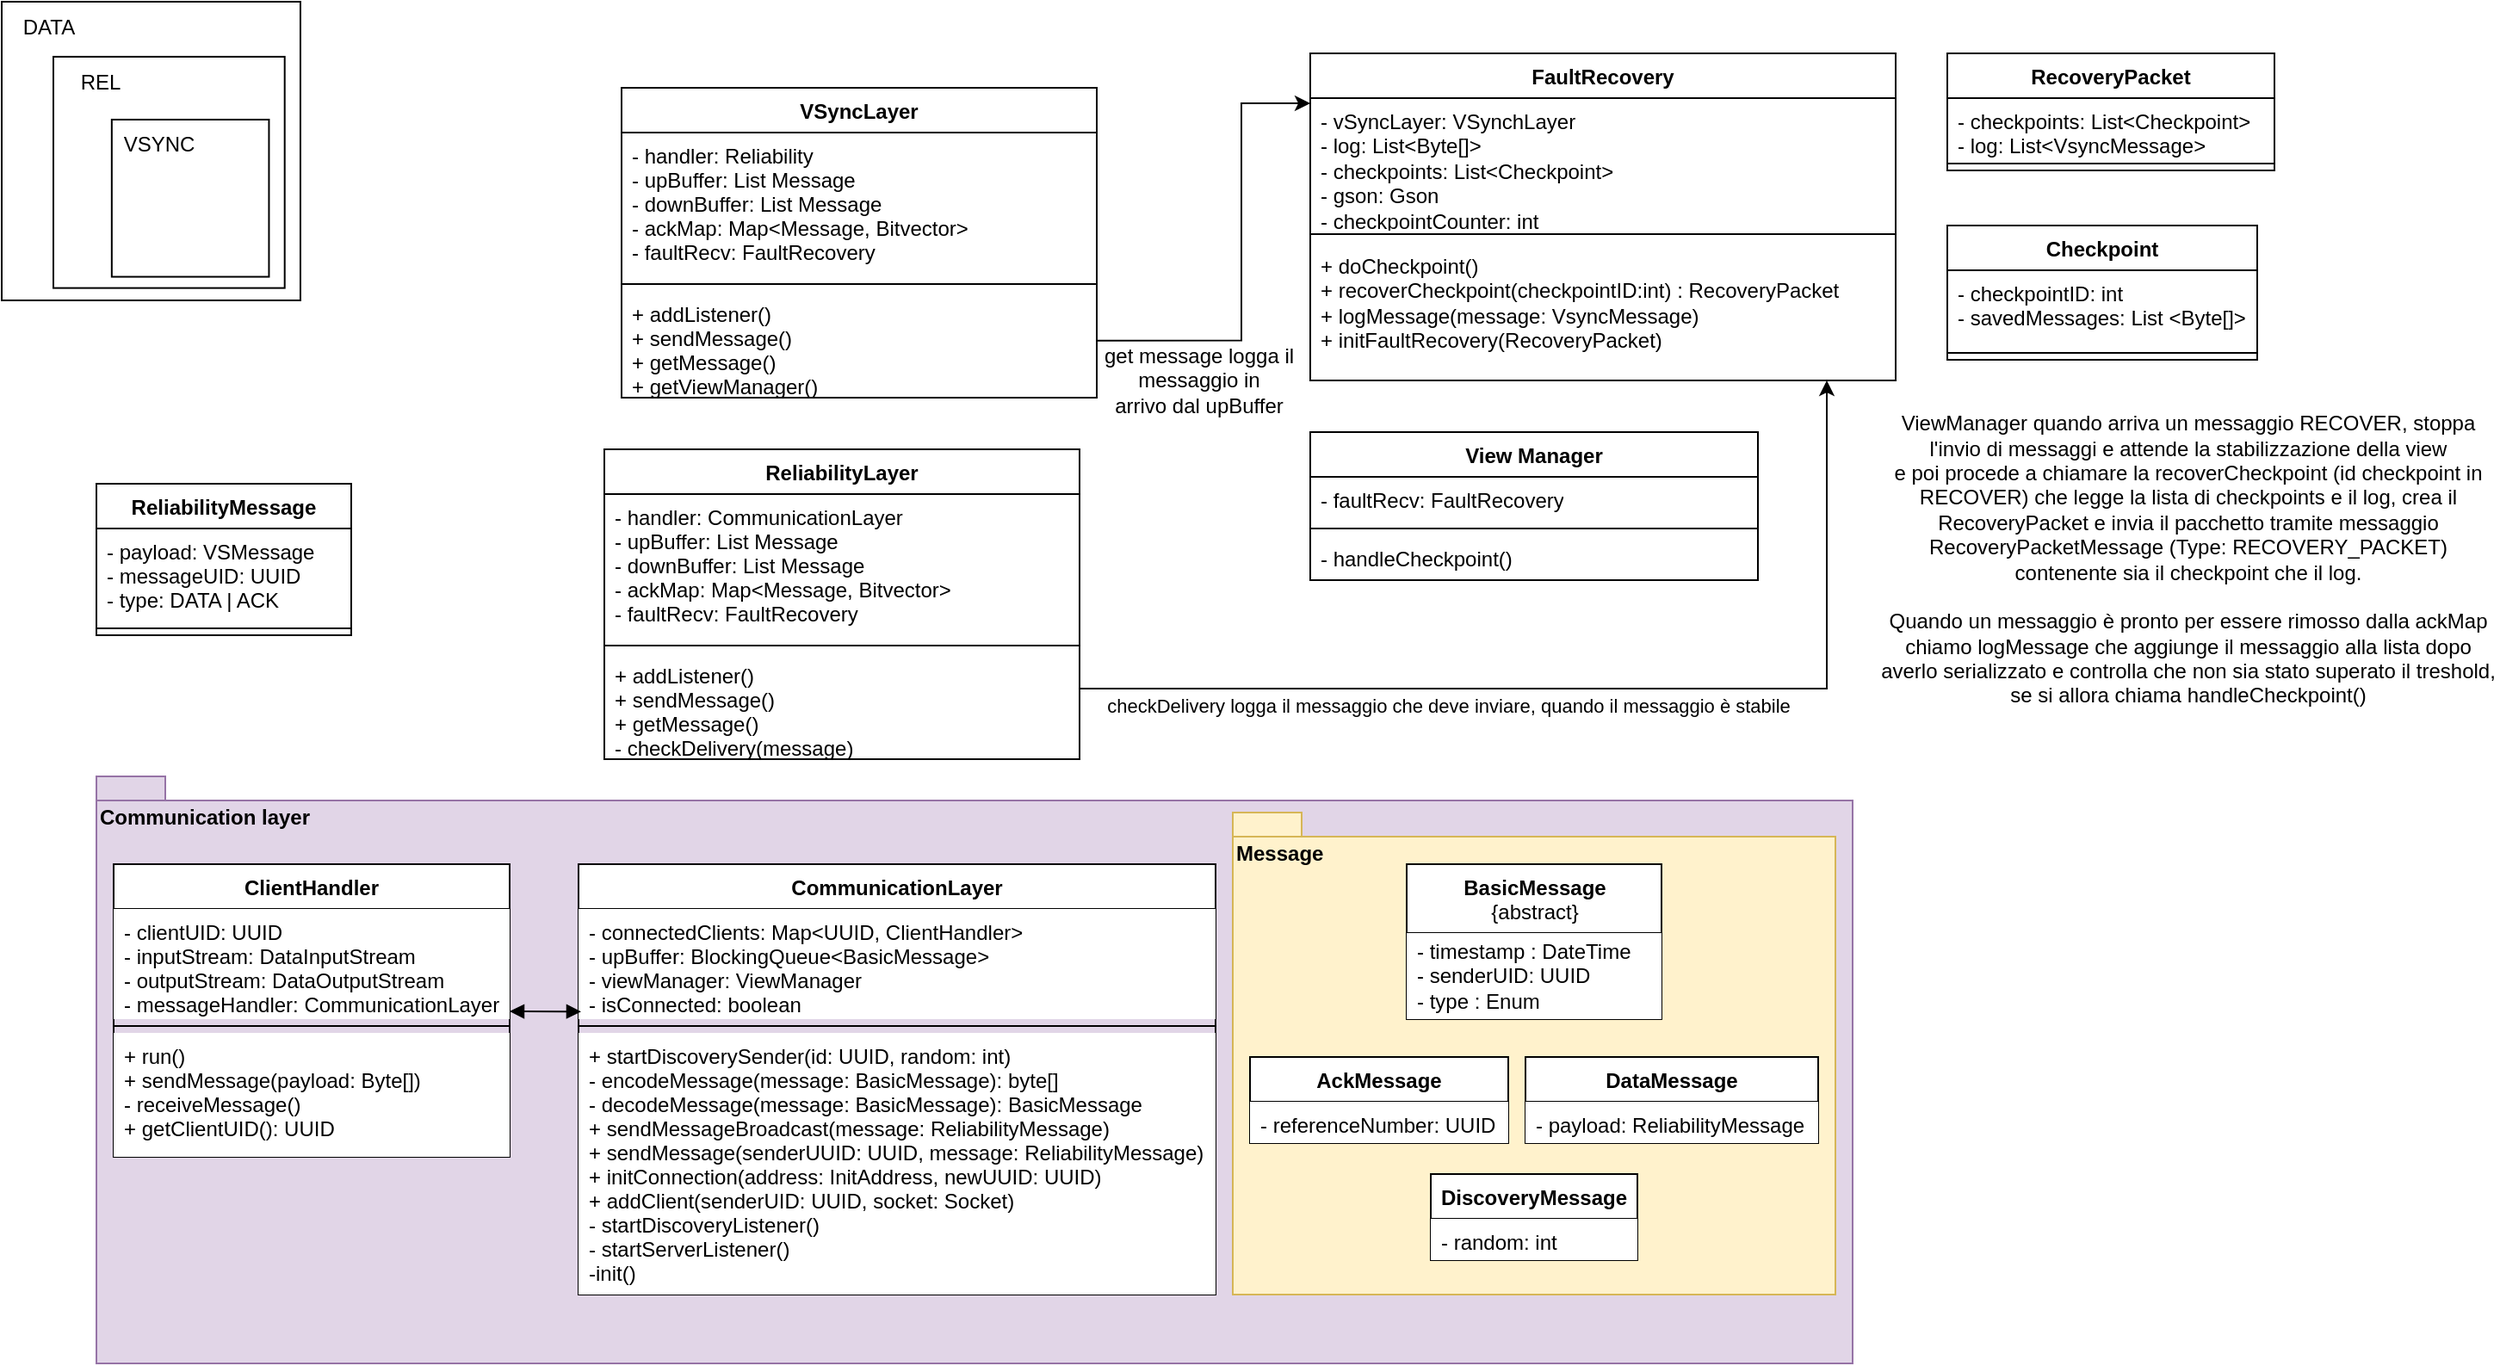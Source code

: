 <mxfile version="21.6.8" type="device" pages="2">
  <diagram id="uH54kyftliJ96vURA3TG" name="UML">
    <mxGraphModel dx="1120" dy="452" grid="1" gridSize="10" guides="1" tooltips="1" connect="1" arrows="1" fold="1" page="1" pageScale="1" pageWidth="1169" pageHeight="827" background="none" math="0" shadow="0">
      <root>
        <mxCell id="0" />
        <mxCell id="1" parent="0" />
        <mxCell id="1DaD0b_Yj19bJ4eFErKd-13" value="ReliabilityLayer" style="swimlane;fontStyle=1;align=center;verticalAlign=top;childLayout=stackLayout;horizontal=1;startSize=26;horizontalStack=0;resizeParent=1;resizeParentMax=0;resizeLast=0;collapsible=1;marginBottom=0;" parent="1" vertex="1">
          <mxGeometry x="370" y="280" width="276" height="180" as="geometry" />
        </mxCell>
        <mxCell id="1DaD0b_Yj19bJ4eFErKd-14" value="- handler: CommunicationLayer&#xa;- upBuffer: List Message&#xa;- downBuffer: List Message&#xa;- ackMap: Map&lt;Message, Bitvector&gt;&#xa;- faultRecv: FaultRecovery" style="text;strokeColor=none;fillColor=none;align=left;verticalAlign=top;spacingLeft=4;spacingRight=4;overflow=hidden;rotatable=0;points=[[0,0.5],[1,0.5]];portConstraint=eastwest;" parent="1DaD0b_Yj19bJ4eFErKd-13" vertex="1">
          <mxGeometry y="26" width="276" height="84" as="geometry" />
        </mxCell>
        <mxCell id="1DaD0b_Yj19bJ4eFErKd-15" value="" style="line;strokeWidth=1;fillColor=none;align=left;verticalAlign=middle;spacingTop=-1;spacingLeft=3;spacingRight=3;rotatable=0;labelPosition=right;points=[];portConstraint=eastwest;strokeColor=inherit;" parent="1DaD0b_Yj19bJ4eFErKd-13" vertex="1">
          <mxGeometry y="110" width="276" height="8" as="geometry" />
        </mxCell>
        <mxCell id="1DaD0b_Yj19bJ4eFErKd-16" value="+ addListener()&#xa;+ sendMessage()&#xa;+ getMessage()&#xa;- checkDelivery(message)&#xa;" style="text;strokeColor=none;fillColor=none;align=left;verticalAlign=top;spacingLeft=4;spacingRight=4;overflow=hidden;rotatable=0;points=[[0,0.5],[1,0.5]];portConstraint=eastwest;" parent="1DaD0b_Yj19bJ4eFErKd-13" vertex="1">
          <mxGeometry y="118" width="276" height="62" as="geometry" />
        </mxCell>
        <mxCell id="1DaD0b_Yj19bJ4eFErKd-17" value="ReliabilityMessage" style="swimlane;fontStyle=1;align=center;verticalAlign=top;childLayout=stackLayout;horizontal=1;startSize=26;horizontalStack=0;resizeParent=1;resizeParentMax=0;resizeLast=0;collapsible=1;marginBottom=0;" parent="1" vertex="1">
          <mxGeometry x="75" y="300" width="148" height="88" as="geometry" />
        </mxCell>
        <mxCell id="1DaD0b_Yj19bJ4eFErKd-18" value="- payload: VSMessage&#xa;- messageUID: UUID&#xa;- type: DATA | ACK" style="text;strokeColor=none;fillColor=none;align=left;verticalAlign=top;spacingLeft=4;spacingRight=4;overflow=hidden;rotatable=0;points=[[0,0.5],[1,0.5]];portConstraint=eastwest;" parent="1DaD0b_Yj19bJ4eFErKd-17" vertex="1">
          <mxGeometry y="26" width="148" height="54" as="geometry" />
        </mxCell>
        <mxCell id="1DaD0b_Yj19bJ4eFErKd-19" value="" style="line;strokeWidth=1;fillColor=none;align=left;verticalAlign=middle;spacingTop=-1;spacingLeft=3;spacingRight=3;rotatable=0;labelPosition=right;points=[];portConstraint=eastwest;strokeColor=inherit;" parent="1DaD0b_Yj19bJ4eFErKd-17" vertex="1">
          <mxGeometry y="80" width="148" height="8" as="geometry" />
        </mxCell>
        <mxCell id="1DaD0b_Yj19bJ4eFErKd-21" value="VSyncLayer" style="swimlane;fontStyle=1;align=center;verticalAlign=top;childLayout=stackLayout;horizontal=1;startSize=26;horizontalStack=0;resizeParent=1;resizeParentMax=0;resizeLast=0;collapsible=1;marginBottom=0;" parent="1" vertex="1">
          <mxGeometry x="380" y="70" width="276" height="180" as="geometry" />
        </mxCell>
        <mxCell id="1DaD0b_Yj19bJ4eFErKd-22" value="- handler: Reliability&#xa;- upBuffer: List Message&#xa;- downBuffer: List Message&#xa;- ackMap: Map&lt;Message, Bitvector&gt;&#xa;- faultRecv: FaultRecovery" style="text;strokeColor=none;fillColor=none;align=left;verticalAlign=top;spacingLeft=4;spacingRight=4;overflow=hidden;rotatable=0;points=[[0,0.5],[1,0.5]];portConstraint=eastwest;" parent="1DaD0b_Yj19bJ4eFErKd-21" vertex="1">
          <mxGeometry y="26" width="276" height="84" as="geometry" />
        </mxCell>
        <mxCell id="1DaD0b_Yj19bJ4eFErKd-23" value="" style="line;strokeWidth=1;fillColor=none;align=left;verticalAlign=middle;spacingTop=-1;spacingLeft=3;spacingRight=3;rotatable=0;labelPosition=right;points=[];portConstraint=eastwest;strokeColor=inherit;" parent="1DaD0b_Yj19bJ4eFErKd-21" vertex="1">
          <mxGeometry y="110" width="276" height="8" as="geometry" />
        </mxCell>
        <mxCell id="1DaD0b_Yj19bJ4eFErKd-24" value="+ addListener()&#xa;+ sendMessage()&#xa;+ getMessage()&#xa;+ getViewManager()" style="text;strokeColor=none;fillColor=none;align=left;verticalAlign=top;spacingLeft=4;spacingRight=4;overflow=hidden;rotatable=0;points=[[0,0.5],[1,0.5]];portConstraint=eastwest;" parent="1DaD0b_Yj19bJ4eFErKd-21" vertex="1">
          <mxGeometry y="118" width="276" height="62" as="geometry" />
        </mxCell>
        <mxCell id="ZzXIpPAD5MCdEfTn8lEt-22" value="" style="group" parent="1" vertex="1" connectable="0">
          <mxGeometry x="20" y="20" width="173.48" height="173.48" as="geometry" />
        </mxCell>
        <mxCell id="ZzXIpPAD5MCdEfTn8lEt-9" value="" style="whiteSpace=wrap;html=1;aspect=fixed;movable=0;resizable=0;rotatable=0;deletable=0;editable=0;locked=1;connectable=0;" parent="ZzXIpPAD5MCdEfTn8lEt-22" vertex="1">
          <mxGeometry width="173.478" height="173.478" as="geometry" />
        </mxCell>
        <mxCell id="ZzXIpPAD5MCdEfTn8lEt-13" value="" style="whiteSpace=wrap;html=1;aspect=fixed;movable=1;resizable=1;rotatable=1;deletable=1;editable=1;locked=0;connectable=1;" parent="ZzXIpPAD5MCdEfTn8lEt-22" vertex="1">
          <mxGeometry x="30" y="31.96" width="134.35" height="134.35" as="geometry" />
        </mxCell>
        <mxCell id="ZzXIpPAD5MCdEfTn8lEt-16" value="" style="whiteSpace=wrap;html=1;aspect=fixed;movable=1;resizable=1;rotatable=1;deletable=1;editable=1;locked=0;connectable=1;" parent="ZzXIpPAD5MCdEfTn8lEt-22" vertex="1">
          <mxGeometry x="63.913" y="68.478" width="91.304" height="91.304" as="geometry" />
        </mxCell>
        <mxCell id="ZzXIpPAD5MCdEfTn8lEt-18" value="DATA" style="text;html=1;strokeColor=none;fillColor=none;align=center;verticalAlign=middle;whiteSpace=wrap;rounded=0;movable=0;resizable=0;rotatable=0;deletable=0;editable=0;locked=1;connectable=0;" parent="ZzXIpPAD5MCdEfTn8lEt-22" vertex="1">
          <mxGeometry width="54.783" height="29.348" as="geometry" />
        </mxCell>
        <mxCell id="ZzXIpPAD5MCdEfTn8lEt-15" value="REL" style="text;html=1;strokeColor=none;fillColor=none;align=center;verticalAlign=middle;whiteSpace=wrap;rounded=0;movable=0;resizable=0;rotatable=0;deletable=0;editable=0;locked=1;connectable=0;" parent="ZzXIpPAD5MCdEfTn8lEt-22" vertex="1">
          <mxGeometry x="30" y="30" width="54.79" height="33.26" as="geometry" />
        </mxCell>
        <mxCell id="ZzXIpPAD5MCdEfTn8lEt-12" value="VSYNC" style="text;html=1;strokeColor=none;fillColor=none;align=center;verticalAlign=middle;whiteSpace=wrap;rounded=0;movable=0;resizable=0;rotatable=0;deletable=0;editable=0;locked=1;connectable=0;" parent="ZzXIpPAD5MCdEfTn8lEt-22" vertex="1">
          <mxGeometry x="63.913" y="68.478" width="54.783" height="29.348" as="geometry" />
        </mxCell>
        <mxCell id="Ba6T_ooh9Mtlx2RINqY4-15" value="" style="group" parent="1" vertex="1" connectable="0">
          <mxGeometry x="75" y="470" width="1020" height="341" as="geometry" />
        </mxCell>
        <mxCell id="Ba6T_ooh9Mtlx2RINqY4-1" value="Communication layer" style="shape=folder;fontStyle=1;spacingTop=10;tabWidth=40;tabHeight=14;tabPosition=left;html=1;whiteSpace=wrap;align=left;verticalAlign=top;labelBackgroundColor=none;fillColor=#e1d5e7;strokeColor=#9673a6;" parent="Ba6T_ooh9Mtlx2RINqY4-15" vertex="1">
          <mxGeometry width="1020" height="341" as="geometry" />
        </mxCell>
        <mxCell id="1DaD0b_Yj19bJ4eFErKd-1" value="CommunicationLayer" style="swimlane;fontStyle=1;align=center;verticalAlign=top;childLayout=stackLayout;horizontal=1;startSize=26;horizontalStack=0;resizeParent=1;resizeParentMax=0;resizeLast=0;collapsible=1;marginBottom=0;" parent="Ba6T_ooh9Mtlx2RINqY4-15" vertex="1">
          <mxGeometry x="280" y="51" width="370" height="250" as="geometry" />
        </mxCell>
        <mxCell id="1DaD0b_Yj19bJ4eFErKd-2" value="- connectedClients: Map&lt;UUID, ClientHandler&gt;&#xa;- upBuffer: BlockingQueue&lt;BasicMessage&gt;&#xa;- viewManager: ViewManager&#xa;- isConnected: boolean" style="text;strokeColor=none;fillColor=default;align=left;verticalAlign=top;spacingLeft=4;spacingRight=4;overflow=hidden;rotatable=0;points=[[0,0.5],[1,0.5]];portConstraint=eastwest;" parent="1DaD0b_Yj19bJ4eFErKd-1" vertex="1">
          <mxGeometry y="26" width="370" height="64" as="geometry" />
        </mxCell>
        <mxCell id="1DaD0b_Yj19bJ4eFErKd-3" value="" style="line;strokeWidth=1;fillColor=default;align=left;verticalAlign=middle;spacingTop=-1;spacingLeft=3;spacingRight=3;rotatable=0;labelPosition=right;points=[];portConstraint=eastwest;strokeColor=default;" parent="1DaD0b_Yj19bJ4eFErKd-1" vertex="1">
          <mxGeometry y="90" width="370" height="8" as="geometry" />
        </mxCell>
        <mxCell id="1DaD0b_Yj19bJ4eFErKd-4" value="+ startDiscoverySender(id: UUID, random: int)&#xa;- encodeMessage(message: BasicMessage): byte[]&#xa;- decodeMessage(message: BasicMessage): BasicMessage&#xa;+ sendMessageBroadcast(message: ReliabilityMessage)&#xa;+ sendMessage(senderUUID: UUID, message: ReliabilityMessage)&#xa;+ initConnection(address: InitAddress, newUUID: UUID)&#xa;+ addClient(senderUID: UUID, socket: Socket)&#xa;- startDiscoveryListener()&#xa;- startServerListener()&#xa;-init()" style="text;strokeColor=none;fillColor=default;align=left;verticalAlign=top;spacingLeft=4;spacingRight=4;overflow=hidden;rotatable=0;points=[[0,0.5],[1,0.5]];portConstraint=eastwest;" parent="1DaD0b_Yj19bJ4eFErKd-1" vertex="1">
          <mxGeometry y="98" width="370" height="152" as="geometry" />
        </mxCell>
        <mxCell id="ZzXIpPAD5MCdEfTn8lEt-1" value="ClientHandler" style="swimlane;fontStyle=1;align=center;verticalAlign=top;childLayout=stackLayout;horizontal=1;startSize=26;horizontalStack=0;resizeParent=1;resizeParentMax=0;resizeLast=0;collapsible=1;marginBottom=0;fillColor=default;labelBackgroundColor=none;gradientColor=none;" parent="Ba6T_ooh9Mtlx2RINqY4-15" vertex="1">
          <mxGeometry x="10" y="51" width="230" height="170" as="geometry" />
        </mxCell>
        <mxCell id="ZzXIpPAD5MCdEfTn8lEt-2" value="- clientUID: UUID&#xa;- inputStream: DataInputStream&#xa;- outputStream: DataOutputStream&#xa;- messageHandler: CommunicationLayer" style="text;strokeColor=none;fillColor=default;align=left;verticalAlign=top;spacingLeft=4;spacingRight=4;overflow=hidden;rotatable=0;points=[[0,0.5],[1,0.5]];portConstraint=eastwest;" parent="ZzXIpPAD5MCdEfTn8lEt-1" vertex="1">
          <mxGeometry y="26" width="230" height="64" as="geometry" />
        </mxCell>
        <mxCell id="ZzXIpPAD5MCdEfTn8lEt-3" value="" style="line;strokeWidth=1;fillColor=default;align=left;verticalAlign=middle;spacingTop=-1;spacingLeft=3;spacingRight=3;rotatable=0;labelPosition=right;points=[];portConstraint=eastwest;strokeColor=default;" parent="ZzXIpPAD5MCdEfTn8lEt-1" vertex="1">
          <mxGeometry y="90" width="230" height="8" as="geometry" />
        </mxCell>
        <mxCell id="ZzXIpPAD5MCdEfTn8lEt-4" value="+ run()&#xa;+ sendMessage(payload: Byte[])&#xa;- receiveMessage()&#xa;+ getClientUID(): UUID" style="text;strokeColor=none;fillColor=default;align=left;verticalAlign=top;spacingLeft=4;spacingRight=4;overflow=hidden;rotatable=0;points=[[0,0.5],[1,0.5]];portConstraint=eastwest;" parent="ZzXIpPAD5MCdEfTn8lEt-1" vertex="1">
          <mxGeometry y="98" width="230" height="72" as="geometry" />
        </mxCell>
        <mxCell id="Ba6T_ooh9Mtlx2RINqY4-14" value="" style="group" parent="Ba6T_ooh9Mtlx2RINqY4-15" vertex="1" connectable="0">
          <mxGeometry x="660" y="21" width="350" height="280" as="geometry" />
        </mxCell>
        <mxCell id="Ba6T_ooh9Mtlx2RINqY4-6" value="Message" style="shape=folder;fontStyle=1;spacingTop=10;tabWidth=40;tabHeight=14;tabPosition=left;html=1;whiteSpace=wrap;align=left;verticalAlign=top;fillColor=#fff2cc;strokeColor=#d6b656;" parent="Ba6T_ooh9Mtlx2RINqY4-14" vertex="1">
          <mxGeometry width="350" height="280" as="geometry" />
        </mxCell>
        <mxCell id="1DaD0b_Yj19bJ4eFErKd-9" value="AckMessage" style="swimlane;fontStyle=1;align=center;verticalAlign=top;childLayout=stackLayout;horizontal=1;startSize=26;horizontalStack=0;resizeParent=1;resizeParentMax=0;resizeLast=0;collapsible=1;marginBottom=0;" parent="Ba6T_ooh9Mtlx2RINqY4-14" vertex="1">
          <mxGeometry x="10" y="142" width="150" height="50" as="geometry" />
        </mxCell>
        <mxCell id="1DaD0b_Yj19bJ4eFErKd-10" value="- referenceNumber: UUID" style="text;strokeColor=none;fillColor=default;align=left;verticalAlign=top;spacingLeft=4;spacingRight=4;overflow=hidden;rotatable=0;points=[[0,0.5],[1,0.5]];portConstraint=eastwest;" parent="1DaD0b_Yj19bJ4eFErKd-9" vertex="1">
          <mxGeometry y="26" width="150" height="24" as="geometry" />
        </mxCell>
        <mxCell id="1DaD0b_Yj19bJ4eFErKd-29" value="DiscoveryMessage" style="swimlane;fontStyle=1;align=center;verticalAlign=top;childLayout=stackLayout;horizontal=1;startSize=26;horizontalStack=0;resizeParent=1;resizeParentMax=0;resizeLast=0;collapsible=1;marginBottom=0;" parent="Ba6T_ooh9Mtlx2RINqY4-14" vertex="1">
          <mxGeometry x="115" y="210" width="120" height="50" as="geometry" />
        </mxCell>
        <mxCell id="1DaD0b_Yj19bJ4eFErKd-30" value="- random: int" style="text;strokeColor=none;fillColor=default;align=left;verticalAlign=top;spacingLeft=4;spacingRight=4;overflow=hidden;rotatable=0;points=[[0,0.5],[1,0.5]];portConstraint=eastwest;" parent="1DaD0b_Yj19bJ4eFErKd-29" vertex="1">
          <mxGeometry y="26" width="120" height="24" as="geometry" />
        </mxCell>
        <mxCell id="1DaD0b_Yj19bJ4eFErKd-38" value="&lt;b&gt;BasicMessage&lt;/b&gt;&lt;br&gt;{abstract}" style="swimlane;fontStyle=0;align=center;verticalAlign=top;childLayout=stackLayout;horizontal=1;startSize=40;horizontalStack=0;resizeParent=1;resizeParentMax=0;resizeLast=0;collapsible=0;marginBottom=0;html=1;" parent="Ba6T_ooh9Mtlx2RINqY4-14" vertex="1">
          <mxGeometry x="101" y="30" width="148" height="90" as="geometry" />
        </mxCell>
        <mxCell id="1DaD0b_Yj19bJ4eFErKd-40" value="- timestamp : DateTime&lt;br&gt;- senderUID: UUID&lt;br&gt;- type : Enum" style="text;html=1;strokeColor=none;fillColor=default;align=left;verticalAlign=middle;spacingLeft=4;spacingRight=4;overflow=hidden;rotatable=0;points=[[0,0.5],[1,0.5]];portConstraint=eastwest;" parent="1DaD0b_Yj19bJ4eFErKd-38" vertex="1">
          <mxGeometry y="40" width="148" height="50" as="geometry" />
        </mxCell>
        <mxCell id="Ba6T_ooh9Mtlx2RINqY4-9" value="DataMessage" style="swimlane;fontStyle=1;align=center;verticalAlign=top;childLayout=stackLayout;horizontal=1;startSize=26;horizontalStack=0;resizeParent=1;resizeParentMax=0;resizeLast=0;collapsible=1;marginBottom=0;" parent="Ba6T_ooh9Mtlx2RINqY4-14" vertex="1">
          <mxGeometry x="170" y="142" width="170" height="50" as="geometry" />
        </mxCell>
        <mxCell id="Ba6T_ooh9Mtlx2RINqY4-10" value="- payload: ReliabilityMessage" style="text;strokeColor=none;fillColor=default;align=left;verticalAlign=top;spacingLeft=4;spacingRight=4;overflow=hidden;rotatable=0;points=[[0,0.5],[1,0.5]];portConstraint=eastwest;" parent="Ba6T_ooh9Mtlx2RINqY4-9" vertex="1">
          <mxGeometry y="26" width="170" height="24" as="geometry" />
        </mxCell>
        <mxCell id="Ba6T_ooh9Mtlx2RINqY4-5" value="" style="endArrow=block;startArrow=block;endFill=1;startFill=1;html=1;rounded=0;entryX=0.004;entryY=0.932;entryDx=0;entryDy=0;entryPerimeter=0;" parent="Ba6T_ooh9Mtlx2RINqY4-15" source="ZzXIpPAD5MCdEfTn8lEt-1" target="1DaD0b_Yj19bJ4eFErKd-2" edge="1">
          <mxGeometry width="160" relative="1" as="geometry">
            <mxPoint x="-610" y="820" as="sourcePoint" />
            <mxPoint x="-760" y="705" as="targetPoint" />
          </mxGeometry>
        </mxCell>
        <mxCell id="AYSSWB5bRMuOiGuen173-1" value="FaultRecovery" style="swimlane;fontStyle=1;align=center;verticalAlign=top;childLayout=stackLayout;horizontal=1;startSize=26;horizontalStack=0;resizeParent=1;resizeParentMax=0;resizeLast=0;collapsible=1;marginBottom=0;whiteSpace=wrap;html=1;" parent="1" vertex="1">
          <mxGeometry x="780" y="50" width="340" height="190" as="geometry" />
        </mxCell>
        <mxCell id="K63n-2hImcbEGLhtLo0a-7" value="- vSyncLayer: VSynchLayer&lt;br&gt;- log: List&amp;lt;Byte[]&amp;gt;&lt;br&gt;- checkpoints: List&amp;lt;Checkpoint&amp;gt;&lt;br&gt;- gson: Gson&lt;br&gt;- checkpointCounter: int" style="text;strokeColor=none;fillColor=none;align=left;verticalAlign=top;spacingLeft=4;spacingRight=4;overflow=hidden;rotatable=0;points=[[0,0.5],[1,0.5]];portConstraint=eastwest;whiteSpace=wrap;html=1;" parent="AYSSWB5bRMuOiGuen173-1" vertex="1">
          <mxGeometry y="26" width="340" height="74" as="geometry" />
        </mxCell>
        <mxCell id="AYSSWB5bRMuOiGuen173-3" value="" style="line;strokeWidth=1;fillColor=none;align=left;verticalAlign=middle;spacingTop=-1;spacingLeft=3;spacingRight=3;rotatable=0;labelPosition=right;points=[];portConstraint=eastwest;strokeColor=inherit;" parent="AYSSWB5bRMuOiGuen173-1" vertex="1">
          <mxGeometry y="100" width="340" height="10" as="geometry" />
        </mxCell>
        <mxCell id="AYSSWB5bRMuOiGuen173-4" value="+ doCheckpoint()&lt;br&gt;+ recoverCheckpoint(checkpointID:int) : RecoveryPacket&lt;br&gt;+ logMessage(message: VsyncMessage)&lt;br&gt;+ initFaultRecovery(RecoveryPacket)" style="text;strokeColor=none;fillColor=none;align=left;verticalAlign=top;spacingLeft=4;spacingRight=4;overflow=hidden;rotatable=0;points=[[0,0.5],[1,0.5]];portConstraint=eastwest;whiteSpace=wrap;html=1;" parent="AYSSWB5bRMuOiGuen173-1" vertex="1">
          <mxGeometry y="110" width="340" height="80" as="geometry" />
        </mxCell>
        <mxCell id="AYSSWB5bRMuOiGuen173-6" style="edgeStyle=orthogonalEdgeStyle;rounded=0;orthogonalLoop=1;jettySize=auto;html=1;exitX=1;exitY=0.5;exitDx=0;exitDy=0;" parent="1" target="AYSSWB5bRMuOiGuen173-1" edge="1">
          <mxGeometry relative="1" as="geometry">
            <mxPoint x="656" y="216.83" as="sourcePoint" />
            <mxPoint x="802.436" y="189.998" as="targetPoint" />
            <Array as="points">
              <mxPoint x="740" y="217" />
              <mxPoint x="740" y="79" />
            </Array>
          </mxGeometry>
        </mxCell>
        <mxCell id="K63n-2hImcbEGLhtLo0a-1" value="get message logga il &lt;br&gt;messaggio in &lt;br&gt;arrivo dal upBuffer" style="text;html=1;align=center;verticalAlign=middle;resizable=0;points=[];autosize=1;strokeColor=none;fillColor=none;" parent="1" vertex="1">
          <mxGeometry x="650" y="210" width="130" height="60" as="geometry" />
        </mxCell>
        <mxCell id="K63n-2hImcbEGLhtLo0a-3" style="edgeStyle=orthogonalEdgeStyle;rounded=0;orthogonalLoop=1;jettySize=auto;html=1;" parent="1" source="1DaD0b_Yj19bJ4eFErKd-16" target="AYSSWB5bRMuOiGuen173-1" edge="1">
          <mxGeometry relative="1" as="geometry">
            <Array as="points">
              <mxPoint x="1080" y="419" />
              <mxPoint x="1080" y="90" />
            </Array>
          </mxGeometry>
        </mxCell>
        <mxCell id="K63n-2hImcbEGLhtLo0a-4" value="checkDelivery logga il messaggio che deve inviare, quando il messaggio è stabile" style="edgeLabel;html=1;align=center;verticalAlign=middle;resizable=0;points=[];" parent="K63n-2hImcbEGLhtLo0a-3" vertex="1" connectable="0">
          <mxGeometry x="-0.549" y="-2" relative="1" as="geometry">
            <mxPoint x="76" y="8" as="offset" />
          </mxGeometry>
        </mxCell>
        <mxCell id="K63n-2hImcbEGLhtLo0a-9" value="View Manager" style="swimlane;fontStyle=1;align=center;verticalAlign=top;childLayout=stackLayout;horizontal=1;startSize=26;horizontalStack=0;resizeParent=1;resizeParentMax=0;resizeLast=0;collapsible=1;marginBottom=0;whiteSpace=wrap;html=1;" parent="1" vertex="1">
          <mxGeometry x="780" y="270" width="260" height="86" as="geometry" />
        </mxCell>
        <mxCell id="K63n-2hImcbEGLhtLo0a-10" value="- faultRecv: FaultRecovery" style="text;strokeColor=none;fillColor=none;align=left;verticalAlign=top;spacingLeft=4;spacingRight=4;overflow=hidden;rotatable=0;points=[[0,0.5],[1,0.5]];portConstraint=eastwest;whiteSpace=wrap;html=1;" parent="K63n-2hImcbEGLhtLo0a-9" vertex="1">
          <mxGeometry y="26" width="260" height="26" as="geometry" />
        </mxCell>
        <mxCell id="K63n-2hImcbEGLhtLo0a-11" value="" style="line;strokeWidth=1;fillColor=none;align=left;verticalAlign=middle;spacingTop=-1;spacingLeft=3;spacingRight=3;rotatable=0;labelPosition=right;points=[];portConstraint=eastwest;strokeColor=inherit;" parent="K63n-2hImcbEGLhtLo0a-9" vertex="1">
          <mxGeometry y="52" width="260" height="8" as="geometry" />
        </mxCell>
        <mxCell id="K63n-2hImcbEGLhtLo0a-12" value="- handleCheckpoint()" style="text;strokeColor=none;fillColor=none;align=left;verticalAlign=top;spacingLeft=4;spacingRight=4;overflow=hidden;rotatable=0;points=[[0,0.5],[1,0.5]];portConstraint=eastwest;whiteSpace=wrap;html=1;" parent="K63n-2hImcbEGLhtLo0a-9" vertex="1">
          <mxGeometry y="60" width="260" height="26" as="geometry" />
        </mxCell>
        <mxCell id="K63n-2hImcbEGLhtLo0a-14" value="RecoveryPacket" style="swimlane;fontStyle=1;align=center;verticalAlign=top;childLayout=stackLayout;horizontal=1;startSize=26;horizontalStack=0;resizeParent=1;resizeParentMax=0;resizeLast=0;collapsible=1;marginBottom=0;whiteSpace=wrap;html=1;" parent="1" vertex="1">
          <mxGeometry x="1150" y="50" width="190" height="68" as="geometry" />
        </mxCell>
        <mxCell id="K63n-2hImcbEGLhtLo0a-15" value="- checkpoints: List&amp;lt;Checkpoint&amp;gt;&lt;br&gt;- log: List&amp;lt;VsyncMessage&amp;gt;" style="text;strokeColor=none;fillColor=none;align=left;verticalAlign=top;spacingLeft=4;spacingRight=4;overflow=hidden;rotatable=0;points=[[0,0.5],[1,0.5]];portConstraint=eastwest;whiteSpace=wrap;html=1;" parent="K63n-2hImcbEGLhtLo0a-14" vertex="1">
          <mxGeometry y="26" width="190" height="34" as="geometry" />
        </mxCell>
        <mxCell id="K63n-2hImcbEGLhtLo0a-16" value="" style="line;strokeWidth=1;fillColor=none;align=left;verticalAlign=middle;spacingTop=-1;spacingLeft=3;spacingRight=3;rotatable=0;labelPosition=right;points=[];portConstraint=eastwest;strokeColor=inherit;" parent="K63n-2hImcbEGLhtLo0a-14" vertex="1">
          <mxGeometry y="60" width="190" height="8" as="geometry" />
        </mxCell>
        <mxCell id="K63n-2hImcbEGLhtLo0a-18" value="Checkpoint" style="swimlane;fontStyle=1;align=center;verticalAlign=top;childLayout=stackLayout;horizontal=1;startSize=26;horizontalStack=0;resizeParent=1;resizeParentMax=0;resizeLast=0;collapsible=1;marginBottom=0;whiteSpace=wrap;html=1;" parent="1" vertex="1">
          <mxGeometry x="1150" y="150" width="180" height="78" as="geometry" />
        </mxCell>
        <mxCell id="K63n-2hImcbEGLhtLo0a-19" value="- checkpointID: int&lt;br&gt;- savedMessages: List &amp;lt;Byte[]&amp;gt;" style="text;strokeColor=none;fillColor=none;align=left;verticalAlign=top;spacingLeft=4;spacingRight=4;overflow=hidden;rotatable=0;points=[[0,0.5],[1,0.5]];portConstraint=eastwest;whiteSpace=wrap;html=1;" parent="K63n-2hImcbEGLhtLo0a-18" vertex="1">
          <mxGeometry y="26" width="180" height="44" as="geometry" />
        </mxCell>
        <mxCell id="K63n-2hImcbEGLhtLo0a-20" value="" style="line;strokeWidth=1;fillColor=none;align=left;verticalAlign=middle;spacingTop=-1;spacingLeft=3;spacingRight=3;rotatable=0;labelPosition=right;points=[];portConstraint=eastwest;strokeColor=inherit;" parent="K63n-2hImcbEGLhtLo0a-18" vertex="1">
          <mxGeometry y="70" width="180" height="8" as="geometry" />
        </mxCell>
        <mxCell id="K63n-2hImcbEGLhtLo0a-22" value="ViewManager quando arriva un messaggio RECOVER, stoppa l&#39;invio di messaggi e attende la stabilizzazione della view&lt;br&gt;e poi procede a chiamare la recoverCheckpoint (id checkpoint in RECOVER) che legge la lista di checkpoints e il log, crea il RecoveryPacket e invia il pacchetto tramite messaggio RecoveryPacketMessage (Type: RECOVERY_PACKET) contenente sia il checkpoint che il log.&lt;br&gt;&lt;br&gt;Quando un messaggio è pronto per essere rimosso dalla ackMap chiamo logMessage che aggiunge il messaggio alla lista dopo averlo serializzato e controlla che non sia stato superato il treshold, se si allora chiama handleCheckpoint()" style="text;html=1;strokeColor=none;fillColor=none;align=center;verticalAlign=middle;whiteSpace=wrap;rounded=0;" parent="1" vertex="1">
          <mxGeometry x="1110" y="271" width="360" height="146" as="geometry" />
        </mxCell>
      </root>
    </mxGraphModel>
  </diagram>
  <diagram id="d3YnmPJicnSrvJ-u_3Hq" name="NewHostProtocol">
    <mxGraphModel dx="2046" dy="486" grid="1" gridSize="10" guides="1" tooltips="1" connect="1" arrows="1" fold="1" page="1" pageScale="1" pageWidth="850" pageHeight="1100" math="0" shadow="0">
      <root>
        <mxCell id="0" />
        <mxCell id="1" parent="0" />
        <mxCell id="uTx8Rj_7TUOLLO0W6Pyp-1" value="Host A" style="shape=umlLifeline;perimeter=lifelinePerimeter;whiteSpace=wrap;html=1;container=1;collapsible=0;recursiveResize=0;outlineConnect=0;" parent="1" vertex="1">
          <mxGeometry x="80" y="40" width="100" height="470" as="geometry" />
        </mxCell>
        <mxCell id="uTx8Rj_7TUOLLO0W6Pyp-6" value="" style="html=1;points=[];perimeter=orthogonalPerimeter;" parent="uTx8Rj_7TUOLLO0W6Pyp-1" vertex="1">
          <mxGeometry x="45" y="100" width="10" height="80" as="geometry" />
        </mxCell>
        <mxCell id="uTx8Rj_7TUOLLO0W6Pyp-19" value="" style="html=1;points=[];perimeter=orthogonalPerimeter;" parent="uTx8Rj_7TUOLLO0W6Pyp-1" vertex="1">
          <mxGeometry x="45" y="300" width="10" height="80" as="geometry" />
        </mxCell>
        <mxCell id="uTx8Rj_7TUOLLO0W6Pyp-2" value="Host B" style="shape=umlLifeline;perimeter=lifelinePerimeter;whiteSpace=wrap;html=1;container=1;collapsible=0;recursiveResize=0;outlineConnect=0;" parent="1" vertex="1">
          <mxGeometry x="375" y="40" width="100" height="470" as="geometry" />
        </mxCell>
        <mxCell id="uTx8Rj_7TUOLLO0W6Pyp-10" value="" style="html=1;points=[];perimeter=orthogonalPerimeter;" parent="uTx8Rj_7TUOLLO0W6Pyp-2" vertex="1">
          <mxGeometry x="45" y="180" width="10" height="80" as="geometry" />
        </mxCell>
        <mxCell id="uTx8Rj_7TUOLLO0W6Pyp-3" value="Host C" style="shape=umlLifeline;perimeter=lifelinePerimeter;whiteSpace=wrap;html=1;container=1;collapsible=0;recursiveResize=0;outlineConnect=0;" parent="1" vertex="1">
          <mxGeometry x="660" y="247" width="100" height="263" as="geometry" />
        </mxCell>
        <mxCell id="uTx8Rj_7TUOLLO0W6Pyp-4" value="DISCOVERY" style="html=1;verticalAlign=bottom;startArrow=oval;startFill=1;endArrow=block;startSize=8;rounded=0;" parent="1" source="uTx8Rj_7TUOLLO0W6Pyp-1" target="uTx8Rj_7TUOLLO0W6Pyp-2" edge="1">
          <mxGeometry width="60" relative="1" as="geometry">
            <mxPoint x="390" y="220" as="sourcePoint" />
            <mxPoint x="430" y="220" as="targetPoint" />
            <Array as="points">
              <mxPoint x="200" y="110" />
            </Array>
          </mxGeometry>
        </mxCell>
        <mxCell id="uTx8Rj_7TUOLLO0W6Pyp-5" value="DISCOVERY" style="html=1;verticalAlign=bottom;startArrow=oval;startFill=1;endArrow=block;startSize=8;rounded=0;" parent="1" source="uTx8Rj_7TUOLLO0W6Pyp-2" target="uTx8Rj_7TUOLLO0W6Pyp-1" edge="1">
          <mxGeometry width="60" relative="1" as="geometry">
            <mxPoint x="139.5" y="120" as="sourcePoint" />
            <mxPoint x="434.5" y="120" as="targetPoint" />
            <Array as="points">
              <mxPoint x="210" y="140" />
            </Array>
          </mxGeometry>
        </mxCell>
        <mxCell id="uTx8Rj_7TUOLLO0W6Pyp-7" value="&lt;div style=&quot;text-align: center;&quot;&gt;&lt;span style=&quot;background-color: initial;&quot;&gt;BECAME VIEW MANAGER&lt;/span&gt;&lt;/div&gt;" style="text;html=1;strokeColor=none;fillColor=none;align=left;verticalAlign=middle;whiteSpace=wrap;rounded=0;" parent="1" vertex="1">
          <mxGeometry x="-30" y="140" width="130" height="30" as="geometry" />
        </mxCell>
        <mxCell id="uTx8Rj_7TUOLLO0W6Pyp-9" value="DISCOVERY" style="html=1;verticalAlign=bottom;startArrow=oval;startFill=1;endArrow=block;startSize=8;rounded=0;" parent="1" source="uTx8Rj_7TUOLLO0W6Pyp-3" target="uTx8Rj_7TUOLLO0W6Pyp-1" edge="1">
          <mxGeometry width="60" relative="1" as="geometry">
            <mxPoint x="380" y="340" as="sourcePoint" />
            <mxPoint x="440" y="340" as="targetPoint" />
            <Array as="points">
              <mxPoint x="420" y="340" />
            </Array>
          </mxGeometry>
        </mxCell>
        <mxCell id="uTx8Rj_7TUOLLO0W6Pyp-11" value="INITIAL TOPOLOGY" style="html=1;verticalAlign=bottom;endArrow=block;entryX=0;entryY=0;rounded=0;" parent="1" source="uTx8Rj_7TUOLLO0W6Pyp-1" target="uTx8Rj_7TUOLLO0W6Pyp-10" edge="1">
          <mxGeometry relative="1" as="geometry">
            <mxPoint x="350" y="200" as="sourcePoint" />
          </mxGeometry>
        </mxCell>
        <mxCell id="uTx8Rj_7TUOLLO0W6Pyp-12" value="CONFIRM" style="html=1;verticalAlign=bottom;endArrow=open;dashed=1;endSize=8;exitX=0;exitY=0.95;rounded=0;" parent="1" source="uTx8Rj_7TUOLLO0W6Pyp-10" target="uTx8Rj_7TUOLLO0W6Pyp-1" edge="1">
          <mxGeometry relative="1" as="geometry">
            <mxPoint x="350" y="276" as="targetPoint" />
          </mxGeometry>
        </mxCell>
        <mxCell id="uTx8Rj_7TUOLLO0W6Pyp-13" value="CONNECT &amp;&#xa;ESTABLISH VIEW MANAGER" style="text;align=center;fontStyle=0;verticalAlign=middle;spacingLeft=3;spacingRight=3;strokeColor=none;rotatable=0;points=[[0,0.5],[1,0.5]];portConstraint=eastwest;" parent="1" vertex="1">
          <mxGeometry x="480" y="221" width="80" height="26" as="geometry" />
        </mxCell>
        <mxCell id="uTx8Rj_7TUOLLO0W6Pyp-17" value="DISCOVERY" style="html=1;verticalAlign=bottom;startArrow=oval;startFill=1;endArrow=block;startSize=8;rounded=0;" parent="1" source="uTx8Rj_7TUOLLO0W6Pyp-3" target="uTx8Rj_7TUOLLO0W6Pyp-2" edge="1">
          <mxGeometry width="60" relative="1" as="geometry">
            <mxPoint x="719.5" y="350" as="sourcePoint" />
            <mxPoint x="139.731" y="350" as="targetPoint" />
            <Array as="points">
              <mxPoint x="570" y="370" />
            </Array>
          </mxGeometry>
        </mxCell>
        <mxCell id="uTx8Rj_7TUOLLO0W6Pyp-18" value="ADVERTIZE" style="html=1;verticalAlign=bottom;startArrow=oval;startFill=1;endArrow=block;startSize=8;rounded=0;" parent="1" source="uTx8Rj_7TUOLLO0W6Pyp-2" target="uTx8Rj_7TUOLLO0W6Pyp-1" edge="1">
          <mxGeometry width="60" relative="1" as="geometry">
            <mxPoint x="390" y="360" as="sourcePoint" />
            <mxPoint x="220" y="450" as="targetPoint" />
            <Array as="points">
              <mxPoint x="290" y="370" />
              <mxPoint x="170" y="340" />
            </Array>
          </mxGeometry>
        </mxCell>
        <mxCell id="uTx8Rj_7TUOLLO0W6Pyp-20" value="START A VIEW CHANGE" style="text;html=1;strokeColor=none;fillColor=none;align=center;verticalAlign=middle;whiteSpace=wrap;rounded=0;" parent="1" vertex="1">
          <mxGeometry x="40" y="350" width="60" height="30" as="geometry" />
        </mxCell>
      </root>
    </mxGraphModel>
  </diagram>
</mxfile>
